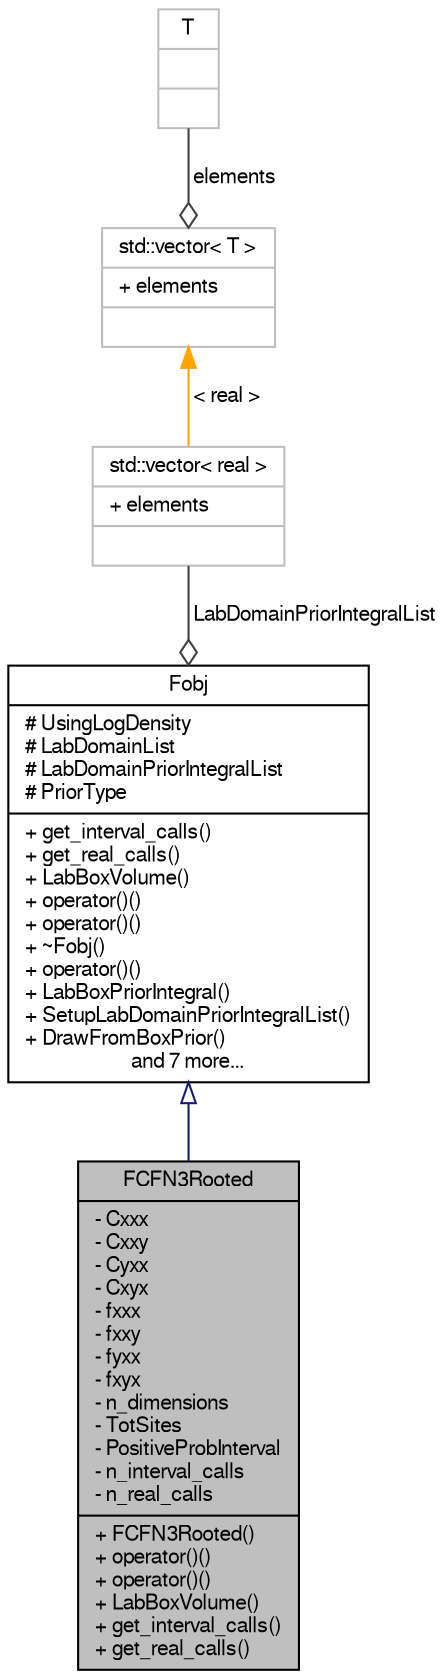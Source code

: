 digraph G
{
  edge [fontname="FreeSans",fontsize="10",labelfontname="FreeSans",labelfontsize="10"];
  node [fontname="FreeSans",fontsize="10",shape=record];
  Node1 [label="{FCFN3Rooted\n|- Cxxx\l- Cxxy\l- Cyxx\l- Cxyx\l- fxxx\l- fxxy\l- fyxx\l- fxyx\l- n_dimensions\l- TotSites\l- PositiveProbInterval\l- n_interval_calls\l- n_real_calls\l|+ FCFN3Rooted()\l+ operator()()\l+ operator()()\l+ LabBoxVolume()\l+ get_interval_calls()\l+ get_real_calls()\l}",height=0.2,width=0.4,color="black", fillcolor="grey75", style="filled" fontcolor="black"];
  Node2 -> Node1 [dir="back",color="midnightblue",fontsize="10",style="solid",arrowtail="onormal",fontname="FreeSans"];
  Node2 [label="{Fobj\n|# UsingLogDensity\l# LabDomainList\l# LabDomainPriorIntegralList\l# PriorType\l|+ get_interval_calls()\l+ get_real_calls()\l+ LabBoxVolume()\l+ operator()()\l+ operator()()\l+ ~Fobj()\l+ operator()()\l+ LabBoxPriorIntegral()\l+ SetupLabDomainPriorIntegralList()\l+ DrawFromBoxPrior()\land 7 more...}",height=0.2,width=0.4,color="black", fillcolor="white", style="filled",URL="$classFobj.shtml",tooltip="An abstract class for target function objects."];
  Node3 -> Node2 [color="grey25",fontsize="10",style="solid",label=" LabDomainPriorIntegralList" ,arrowhead="odiamond",fontname="FreeSans"];
  Node3 [label="{std::vector\< real \>\n|+ elements\l|}",height=0.2,width=0.4,color="grey75", fillcolor="white", style="filled"];
  Node4 -> Node3 [dir="back",color="orange",fontsize="10",style="solid",label=" \< real \>" ,fontname="FreeSans"];
  Node4 [label="{std::vector\< T \>\n|+ elements\l|}",height=0.2,width=0.4,color="grey75", fillcolor="white", style="filled",tooltip="STL class."];
  Node5 -> Node4 [color="grey25",fontsize="10",style="solid",label=" elements" ,arrowhead="odiamond",fontname="FreeSans"];
  Node5 [label="{T\n||}",height=0.2,width=0.4,color="grey75", fillcolor="white", style="filled"];
}
